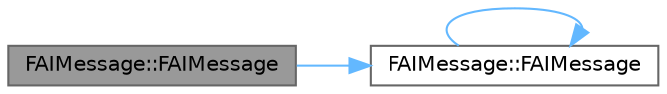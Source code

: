digraph "FAIMessage::FAIMessage"
{
 // INTERACTIVE_SVG=YES
 // LATEX_PDF_SIZE
  bgcolor="transparent";
  edge [fontname=Helvetica,fontsize=10,labelfontname=Helvetica,labelfontsize=10];
  node [fontname=Helvetica,fontsize=10,shape=box,height=0.2,width=0.4];
  rankdir="LR";
  Node1 [id="Node000001",label="FAIMessage::FAIMessage",height=0.2,width=0.4,color="gray40", fillcolor="grey60", style="filled", fontcolor="black",tooltip=" "];
  Node1 -> Node2 [id="edge1_Node000001_Node000002",color="steelblue1",style="solid",tooltip=" "];
  Node2 [id="Node000002",label="FAIMessage::FAIMessage",height=0.2,width=0.4,color="grey40", fillcolor="white", style="filled",URL="$d6/d7a/structFAIMessage.html#a059d12145c864e3ce00c01b0b021fa96",tooltip=" "];
  Node2 -> Node2 [id="edge2_Node000002_Node000002",color="steelblue1",style="solid",tooltip=" "];
}
